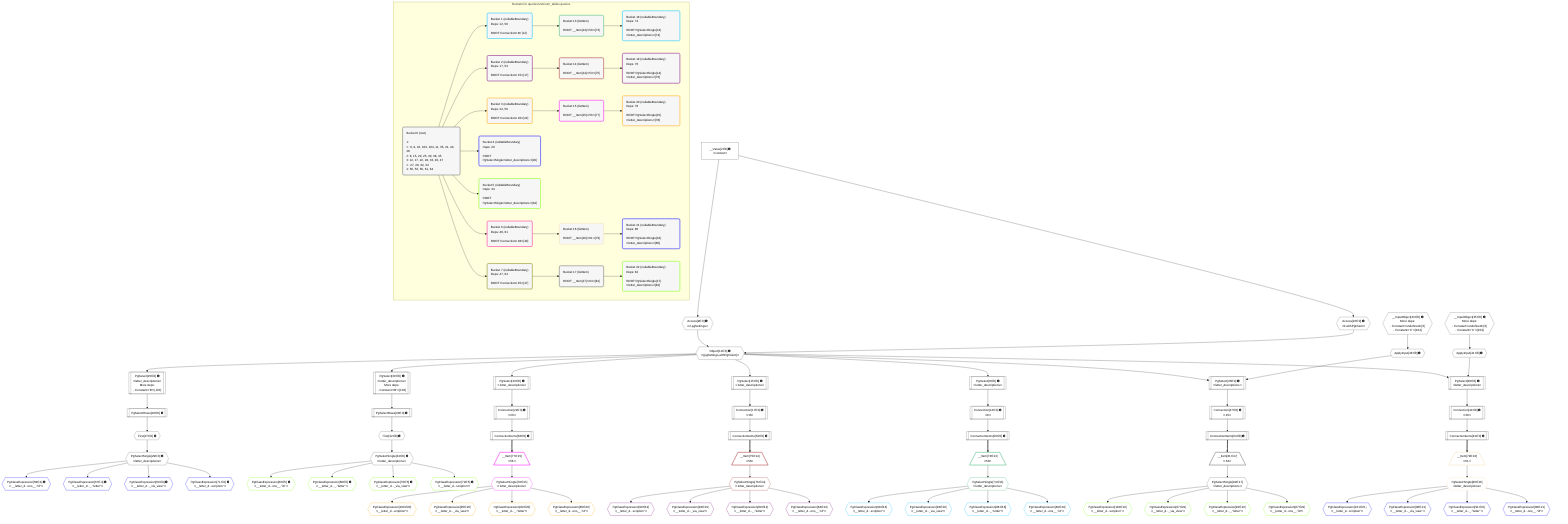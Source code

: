 %%{init: {'themeVariables': { 'fontSize': '12px'}}}%%
graph TD
    classDef path fill:#eee,stroke:#000,color:#000
    classDef plan fill:#fff,stroke-width:1px,color:#000
    classDef itemplan fill:#fff,stroke-width:2px,color:#000
    classDef unbatchedplan fill:#dff,stroke-width:1px,color:#000
    classDef sideeffectplan fill:#fcc,stroke-width:2px,color:#000
    classDef bucket fill:#f6f6f6,color:#000,stroke-width:2px,text-align:left

    subgraph "Buckets for queries/v4/enum_tables.queries"
    Bucket0("Bucket 0 (root)<br /><br />1: <br />ᐳ: 6, 9, 10, 103, 104, 11, 35, 41, 43, 48<br />2: 8, 15, 20, 25, 30, 38, 45<br />3: 12, 17, 22, 28, 33, 40, 47<br />ᐳ: 27, 29, 32, 34<br />4: 50, 53, 56, 61, 64"):::bucket
    Bucket1("Bucket 1 (nullableBoundary)<br />Deps: 12, 50<br /><br />ROOT Connectionᐸ8ᐳ[12]"):::bucket
    Bucket2("Bucket 2 (nullableBoundary)<br />Deps: 17, 53<br /><br />ROOT Connectionᐸ15ᐳ[17]"):::bucket
    Bucket3("Bucket 3 (nullableBoundary)<br />Deps: 22, 56<br /><br />ROOT Connectionᐸ20ᐳ[22]"):::bucket
    Bucket4("Bucket 4 (nullableBoundary)<br />Deps: 29<br /><br />ROOT PgSelectSingleᐸletter_descriptionsᐳ[29]"):::bucket
    Bucket5("Bucket 5 (nullableBoundary)<br />Deps: 34<br /><br />ROOT PgSelectSingleᐸletter_descriptionsᐳ[34]"):::bucket
    Bucket6("Bucket 6 (nullableBoundary)<br />Deps: 40, 61<br /><br />ROOT Connectionᐸ38ᐳ[40]"):::bucket
    Bucket7("Bucket 7 (nullableBoundary)<br />Deps: 47, 64<br /><br />ROOT Connectionᐸ45ᐳ[47]"):::bucket
    Bucket13("Bucket 13 (listItem)<br /><br />ROOT __Item{13}ᐸ50ᐳ[73]"):::bucket
    Bucket14("Bucket 14 (listItem)<br /><br />ROOT __Item{14}ᐸ53ᐳ[75]"):::bucket
    Bucket15("Bucket 15 (listItem)<br /><br />ROOT __Item{15}ᐸ56ᐳ[77]"):::bucket
    Bucket16("Bucket 16 (listItem)<br /><br />ROOT __Item{16}ᐸ61ᐳ[79]"):::bucket
    Bucket17("Bucket 17 (listItem)<br /><br />ROOT __Item{17}ᐸ64ᐳ[81]"):::bucket
    Bucket18("Bucket 18 (nullableBoundary)<br />Deps: 74<br /><br />ROOT PgSelectSingle{13}ᐸletter_descriptionsᐳ[74]"):::bucket
    Bucket19("Bucket 19 (nullableBoundary)<br />Deps: 76<br /><br />ROOT PgSelectSingle{14}ᐸletter_descriptionsᐳ[76]"):::bucket
    Bucket20("Bucket 20 (nullableBoundary)<br />Deps: 78<br /><br />ROOT PgSelectSingle{15}ᐸletter_descriptionsᐳ[78]"):::bucket
    Bucket21("Bucket 21 (nullableBoundary)<br />Deps: 80<br /><br />ROOT PgSelectSingle{16}ᐸletter_descriptionsᐳ[80]"):::bucket
    Bucket22("Bucket 22 (nullableBoundary)<br />Deps: 82<br /><br />ROOT PgSelectSingle{17}ᐸletter_descriptionsᐳ[82]"):::bucket
    end
    Bucket0 --> Bucket1 & Bucket2 & Bucket3 & Bucket4 & Bucket5 & Bucket6 & Bucket7
    Bucket1 --> Bucket13
    Bucket2 --> Bucket14
    Bucket3 --> Bucket15
    Bucket6 --> Bucket16
    Bucket7 --> Bucket17
    Bucket13 --> Bucket18
    Bucket14 --> Bucket19
    Bucket15 --> Bucket20
    Bucket16 --> Bucket21
    Bucket17 --> Bucket22

    %% plan dependencies
    Object11{{"Object[11∈0] ➊<br />ᐸ{pgSettings,withPgClient}ᐳ"}}:::plan
    Access9{{"Access[9∈0] ➊<br />ᐸ2.pgSettingsᐳ"}}:::plan
    Access10{{"Access[10∈0] ➊<br />ᐸ2.withPgClientᐳ"}}:::plan
    Access9 & Access10 --> Object11
    PgSelect25[["PgSelect[25∈0] ➊<br />ᐸletter_descriptionsᐳ<br />More deps:<br />- Constantᐸ'B'ᐳ[103]"]]:::plan
    Object11 --> PgSelect25
    PgSelect30[["PgSelect[30∈0] ➊<br />ᐸletter_descriptionsᐳ<br />More deps:<br />- Constantᐸ'B'ᐳ[103]"]]:::plan
    Object11 --> PgSelect30
    __InputObject35{{"__InputObject[35∈0] ➊<br />More deps:<br />- Constantᐸundefinedᐳ[6]<br />- Constantᐸ'C'ᐳ[104]"}}:::plan
    PgSelect38[["PgSelect[38∈0] ➊<br />ᐸletter_descriptionsᐳ"]]:::plan
    ApplyInput41{{"ApplyInput[41∈0] ➊"}}:::plan
    Object11 & ApplyInput41 --> PgSelect38
    __InputObject43{{"__InputObject[43∈0] ➊<br />More deps:<br />- Constantᐸundefinedᐳ[6]<br />- Constantᐸ'C'ᐳ[104]"}}:::plan
    PgSelect45[["PgSelect[45∈0] ➊<br />ᐸletter_descriptionsᐳ"]]:::plan
    ApplyInput48{{"ApplyInput[48∈0] ➊"}}:::plan
    Object11 & ApplyInput48 --> PgSelect45
    PgSelect8[["PgSelect[8∈0] ➊<br />ᐸletter_descriptionsᐳ"]]:::plan
    Object11 --> PgSelect8
    __Value2["__Value[2∈0] ➊<br />ᐸcontextᐳ"]:::plan
    __Value2 --> Access9
    __Value2 --> Access10
    Connection12[["Connection[12∈0] ➊<br />ᐸ8ᐳ"]]:::plan
    PgSelect8 --> Connection12
    PgSelect15[["PgSelect[15∈0] ➊<br />ᐸletter_descriptionsᐳ"]]:::plan
    Object11 --> PgSelect15
    Connection17[["Connection[17∈0] ➊<br />ᐸ15ᐳ"]]:::plan
    PgSelect15 --> Connection17
    PgSelect20[["PgSelect[20∈0] ➊<br />ᐸletter_descriptionsᐳ"]]:::plan
    Object11 --> PgSelect20
    Connection22[["Connection[22∈0] ➊<br />ᐸ20ᐳ"]]:::plan
    PgSelect20 --> Connection22
    First27{{"First[27∈0] ➊"}}:::plan
    PgSelectRows28[["PgSelectRows[28∈0] ➊"]]:::plan
    PgSelectRows28 --> First27
    PgSelect25 --> PgSelectRows28
    PgSelectSingle29{{"PgSelectSingle[29∈0] ➊<br />ᐸletter_descriptionsᐳ"}}:::plan
    First27 --> PgSelectSingle29
    First32{{"First[32∈0] ➊"}}:::plan
    PgSelectRows33[["PgSelectRows[33∈0] ➊"]]:::plan
    PgSelectRows33 --> First32
    PgSelect30 --> PgSelectRows33
    PgSelectSingle34{{"PgSelectSingle[34∈0] ➊<br />ᐸletter_descriptionsᐳ"}}:::plan
    First32 --> PgSelectSingle34
    Connection40[["Connection[40∈0] ➊<br />ᐸ38ᐳ"]]:::plan
    PgSelect38 --> Connection40
    __InputObject35 --> ApplyInput41
    Connection47[["Connection[47∈0] ➊<br />ᐸ45ᐳ"]]:::plan
    PgSelect45 --> Connection47
    __InputObject43 --> ApplyInput48
    ConnectionItems50[["ConnectionItems[50∈0] ➊"]]:::plan
    Connection12 --> ConnectionItems50
    ConnectionItems53[["ConnectionItems[53∈0] ➊"]]:::plan
    Connection17 --> ConnectionItems53
    ConnectionItems56[["ConnectionItems[56∈0] ➊"]]:::plan
    Connection22 --> ConnectionItems56
    ConnectionItems61[["ConnectionItems[61∈0] ➊"]]:::plan
    Connection40 --> ConnectionItems61
    ConnectionItems64[["ConnectionItems[64∈0] ➊"]]:::plan
    Connection47 --> ConnectionItems64
    PgClassExpression59{{"PgClassExpression[59∈4] ➊<br />ᐸ__letter_d...ons__.”id”ᐳ"}}:::plan
    PgSelectSingle29 --> PgClassExpression59
    PgClassExpression67{{"PgClassExpression[67∈4] ➊<br />ᐸ__letter_d..._.”letter”ᐳ"}}:::plan
    PgSelectSingle29 --> PgClassExpression67
    PgClassExpression69{{"PgClassExpression[69∈4] ➊<br />ᐸ__letter_d..._via_view”ᐳ"}}:::plan
    PgSelectSingle29 --> PgClassExpression69
    PgClassExpression71{{"PgClassExpression[71∈4] ➊<br />ᐸ__letter_d...scription”ᐳ"}}:::plan
    PgSelectSingle29 --> PgClassExpression71
    PgClassExpression60{{"PgClassExpression[60∈5] ➊<br />ᐸ__letter_d...ons__.”id”ᐳ"}}:::plan
    PgSelectSingle34 --> PgClassExpression60
    PgClassExpression68{{"PgClassExpression[68∈5] ➊<br />ᐸ__letter_d..._.”letter”ᐳ"}}:::plan
    PgSelectSingle34 --> PgClassExpression68
    PgClassExpression70{{"PgClassExpression[70∈5] ➊<br />ᐸ__letter_d..._via_view”ᐳ"}}:::plan
    PgSelectSingle34 --> PgClassExpression70
    PgClassExpression72{{"PgClassExpression[72∈5] ➊<br />ᐸ__letter_d...scription”ᐳ"}}:::plan
    PgSelectSingle34 --> PgClassExpression72
    __Item73[/"__Item[73∈13]<br />ᐸ50ᐳ"\]:::itemplan
    ConnectionItems50 ==> __Item73
    PgSelectSingle74{{"PgSelectSingle[74∈13]<br />ᐸletter_descriptionsᐳ"}}:::plan
    __Item73 --> PgSelectSingle74
    __Item75[/"__Item[75∈14]<br />ᐸ53ᐳ"\]:::itemplan
    ConnectionItems53 ==> __Item75
    PgSelectSingle76{{"PgSelectSingle[76∈14]<br />ᐸletter_descriptionsᐳ"}}:::plan
    __Item75 --> PgSelectSingle76
    __Item77[/"__Item[77∈15]<br />ᐸ56ᐳ"\]:::itemplan
    ConnectionItems56 ==> __Item77
    PgSelectSingle78{{"PgSelectSingle[78∈15]<br />ᐸletter_descriptionsᐳ"}}:::plan
    __Item77 --> PgSelectSingle78
    __Item79[/"__Item[79∈16]<br />ᐸ61ᐳ"\]:::itemplan
    ConnectionItems61 ==> __Item79
    PgSelectSingle80{{"PgSelectSingle[80∈16]<br />ᐸletter_descriptionsᐳ"}}:::plan
    __Item79 --> PgSelectSingle80
    __Item81[/"__Item[81∈17]<br />ᐸ64ᐳ"\]:::itemplan
    ConnectionItems64 ==> __Item81
    PgSelectSingle82{{"PgSelectSingle[82∈17]<br />ᐸletter_descriptionsᐳ"}}:::plan
    __Item81 --> PgSelectSingle82
    PgClassExpression83{{"PgClassExpression[83∈18]<br />ᐸ__letter_d...ons__.”id”ᐳ"}}:::plan
    PgSelectSingle74 --> PgClassExpression83
    PgClassExpression88{{"PgClassExpression[88∈18]<br />ᐸ__letter_d..._.”letter”ᐳ"}}:::plan
    PgSelectSingle74 --> PgClassExpression88
    PgClassExpression93{{"PgClassExpression[93∈18]<br />ᐸ__letter_d..._via_view”ᐳ"}}:::plan
    PgSelectSingle74 --> PgClassExpression93
    PgClassExpression98{{"PgClassExpression[98∈18]<br />ᐸ__letter_d...scription”ᐳ"}}:::plan
    PgSelectSingle74 --> PgClassExpression98
    PgClassExpression84{{"PgClassExpression[84∈19]<br />ᐸ__letter_d...ons__.”id”ᐳ"}}:::plan
    PgSelectSingle76 --> PgClassExpression84
    PgClassExpression89{{"PgClassExpression[89∈19]<br />ᐸ__letter_d..._.”letter”ᐳ"}}:::plan
    PgSelectSingle76 --> PgClassExpression89
    PgClassExpression94{{"PgClassExpression[94∈19]<br />ᐸ__letter_d..._via_view”ᐳ"}}:::plan
    PgSelectSingle76 --> PgClassExpression94
    PgClassExpression99{{"PgClassExpression[99∈19]<br />ᐸ__letter_d...scription”ᐳ"}}:::plan
    PgSelectSingle76 --> PgClassExpression99
    PgClassExpression85{{"PgClassExpression[85∈20]<br />ᐸ__letter_d...ons__.”id”ᐳ"}}:::plan
    PgSelectSingle78 --> PgClassExpression85
    PgClassExpression90{{"PgClassExpression[90∈20]<br />ᐸ__letter_d..._.”letter”ᐳ"}}:::plan
    PgSelectSingle78 --> PgClassExpression90
    PgClassExpression95{{"PgClassExpression[95∈20]<br />ᐸ__letter_d..._via_view”ᐳ"}}:::plan
    PgSelectSingle78 --> PgClassExpression95
    PgClassExpression100{{"PgClassExpression[100∈20]<br />ᐸ__letter_d...scription”ᐳ"}}:::plan
    PgSelectSingle78 --> PgClassExpression100
    PgClassExpression86{{"PgClassExpression[86∈21]<br />ᐸ__letter_d...ons__.”id”ᐳ"}}:::plan
    PgSelectSingle80 --> PgClassExpression86
    PgClassExpression91{{"PgClassExpression[91∈21]<br />ᐸ__letter_d..._.”letter”ᐳ"}}:::plan
    PgSelectSingle80 --> PgClassExpression91
    PgClassExpression96{{"PgClassExpression[96∈21]<br />ᐸ__letter_d..._via_view”ᐳ"}}:::plan
    PgSelectSingle80 --> PgClassExpression96
    PgClassExpression101{{"PgClassExpression[101∈21]<br />ᐸ__letter_d...scription”ᐳ"}}:::plan
    PgSelectSingle80 --> PgClassExpression101
    PgClassExpression87{{"PgClassExpression[87∈22]<br />ᐸ__letter_d...ons__.”id”ᐳ"}}:::plan
    PgSelectSingle82 --> PgClassExpression87
    PgClassExpression92{{"PgClassExpression[92∈22]<br />ᐸ__letter_d..._.”letter”ᐳ"}}:::plan
    PgSelectSingle82 --> PgClassExpression92
    PgClassExpression97{{"PgClassExpression[97∈22]<br />ᐸ__letter_d..._via_view”ᐳ"}}:::plan
    PgSelectSingle82 --> PgClassExpression97
    PgClassExpression102{{"PgClassExpression[102∈22]<br />ᐸ__letter_d...scription”ᐳ"}}:::plan
    PgSelectSingle82 --> PgClassExpression102

    %% define steps
    classDef bucket0 stroke:#696969
    class Bucket0,__Value2,PgSelect8,Access9,Access10,Object11,Connection12,PgSelect15,Connection17,PgSelect20,Connection22,PgSelect25,First27,PgSelectRows28,PgSelectSingle29,PgSelect30,First32,PgSelectRows33,PgSelectSingle34,__InputObject35,PgSelect38,Connection40,ApplyInput41,__InputObject43,PgSelect45,Connection47,ApplyInput48,ConnectionItems50,ConnectionItems53,ConnectionItems56,ConnectionItems61,ConnectionItems64 bucket0
    classDef bucket1 stroke:#00bfff
    class Bucket1 bucket1
    classDef bucket2 stroke:#7f007f
    class Bucket2 bucket2
    classDef bucket3 stroke:#ffa500
    class Bucket3 bucket3
    classDef bucket4 stroke:#0000ff
    class Bucket4,PgClassExpression59,PgClassExpression67,PgClassExpression69,PgClassExpression71 bucket4
    classDef bucket5 stroke:#7fff00
    class Bucket5,PgClassExpression60,PgClassExpression68,PgClassExpression70,PgClassExpression72 bucket5
    classDef bucket6 stroke:#ff1493
    class Bucket6 bucket6
    classDef bucket7 stroke:#808000
    class Bucket7 bucket7
    classDef bucket13 stroke:#3cb371
    class Bucket13,__Item73,PgSelectSingle74 bucket13
    classDef bucket14 stroke:#a52a2a
    class Bucket14,__Item75,PgSelectSingle76 bucket14
    classDef bucket15 stroke:#ff00ff
    class Bucket15,__Item77,PgSelectSingle78 bucket15
    classDef bucket16 stroke:#f5deb3
    class Bucket16,__Item79,PgSelectSingle80 bucket16
    classDef bucket17 stroke:#696969
    class Bucket17,__Item81,PgSelectSingle82 bucket17
    classDef bucket18 stroke:#00bfff
    class Bucket18,PgClassExpression83,PgClassExpression88,PgClassExpression93,PgClassExpression98 bucket18
    classDef bucket19 stroke:#7f007f
    class Bucket19,PgClassExpression84,PgClassExpression89,PgClassExpression94,PgClassExpression99 bucket19
    classDef bucket20 stroke:#ffa500
    class Bucket20,PgClassExpression85,PgClassExpression90,PgClassExpression95,PgClassExpression100 bucket20
    classDef bucket21 stroke:#0000ff
    class Bucket21,PgClassExpression86,PgClassExpression91,PgClassExpression96,PgClassExpression101 bucket21
    classDef bucket22 stroke:#7fff00
    class Bucket22,PgClassExpression87,PgClassExpression92,PgClassExpression97,PgClassExpression102 bucket22